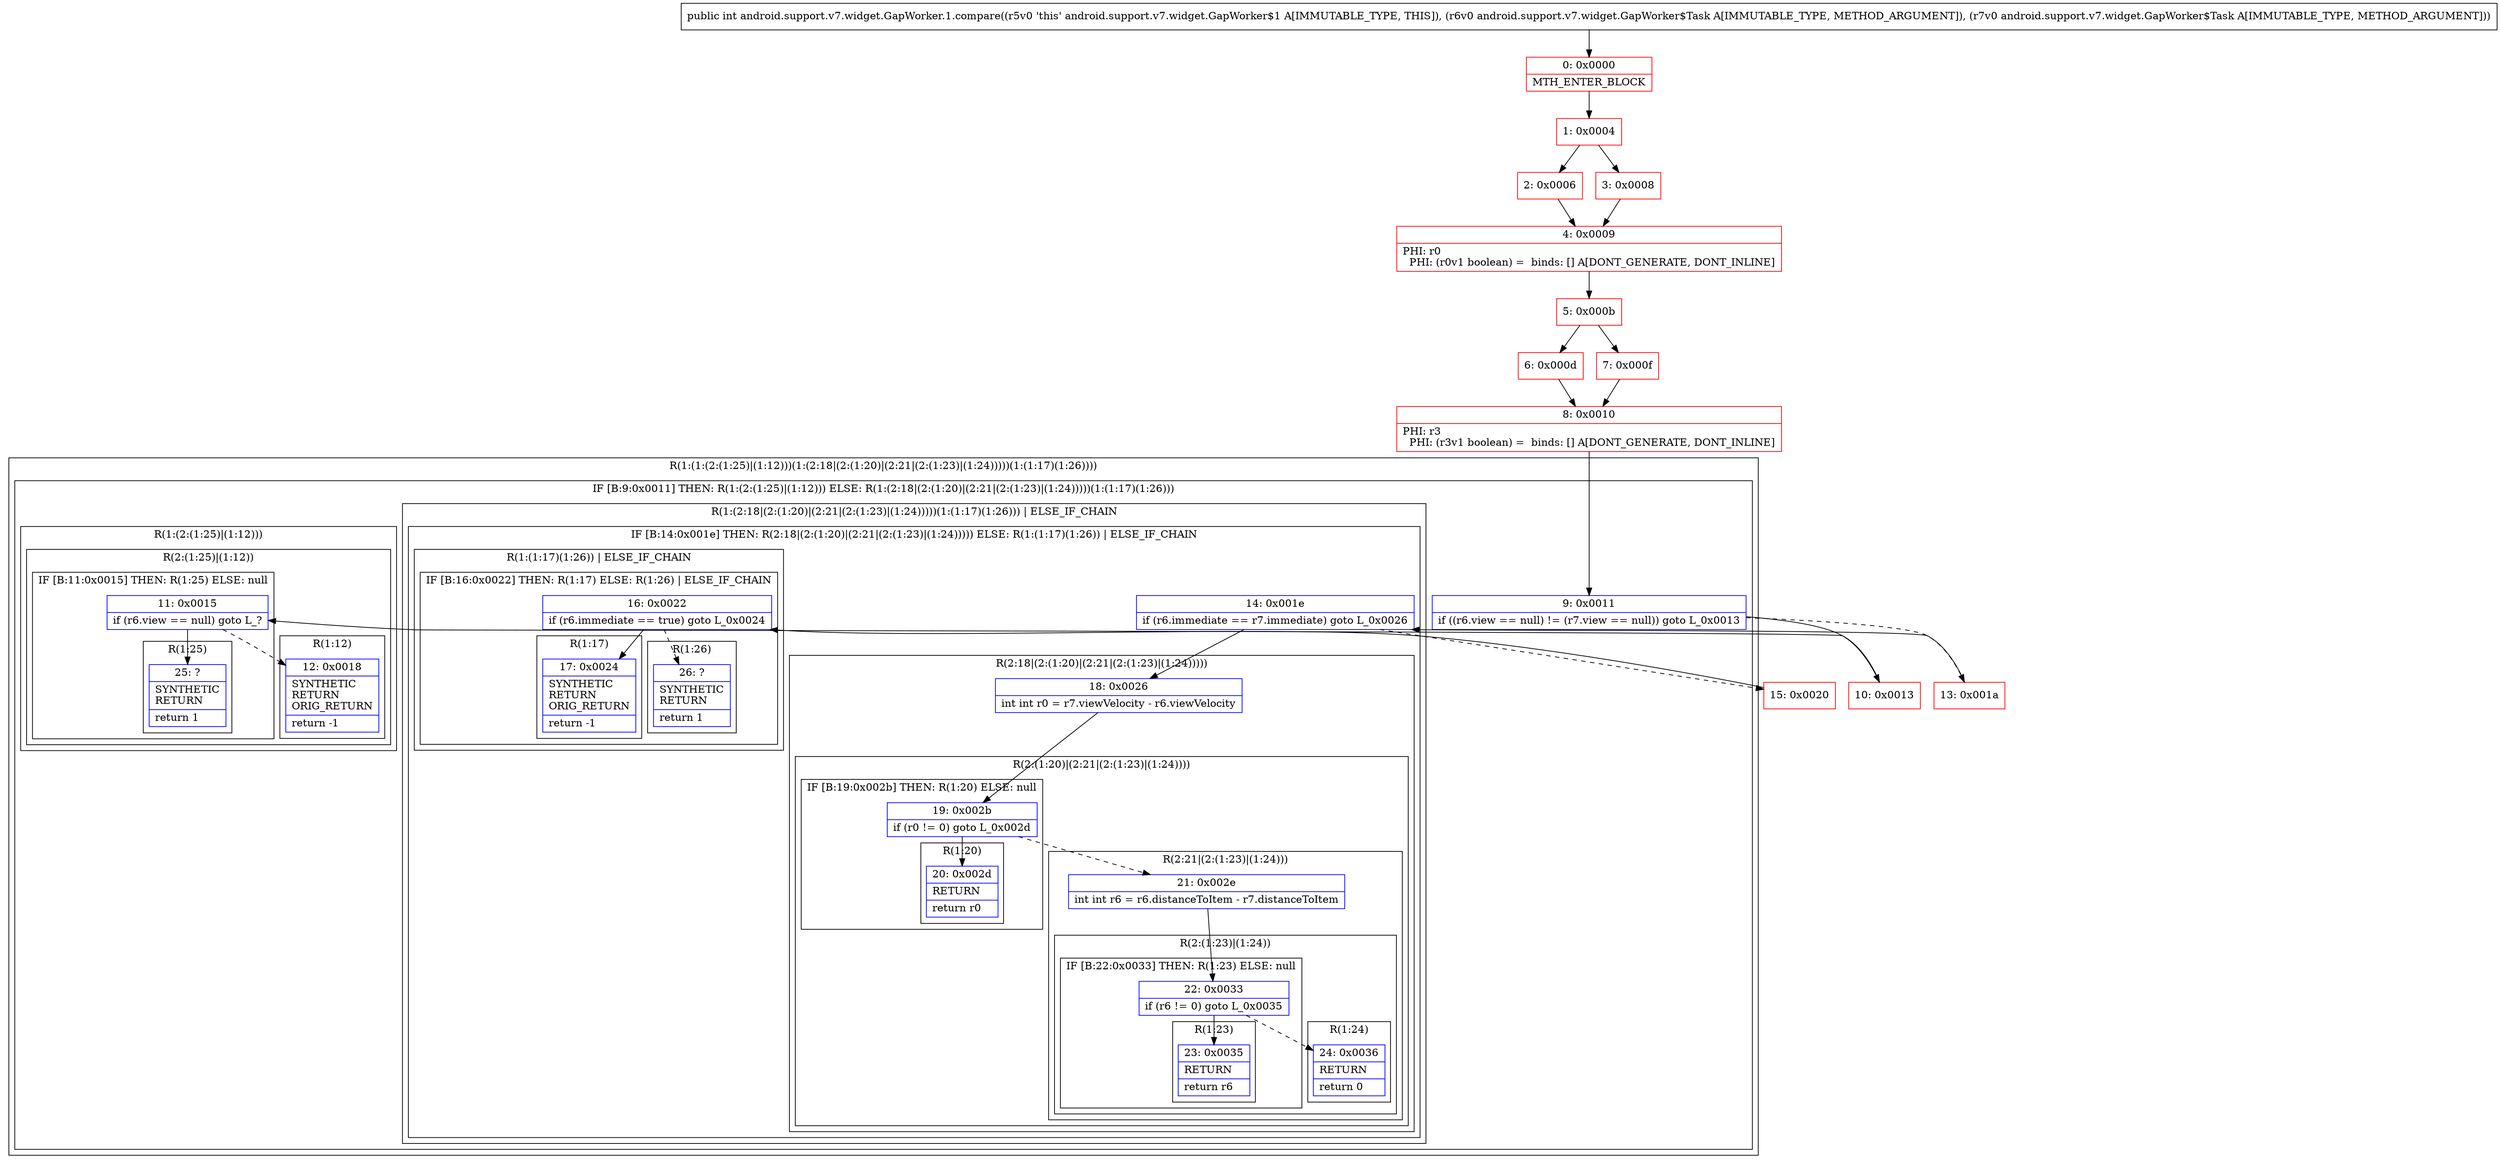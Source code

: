 digraph "CFG forandroid.support.v7.widget.GapWorker.1.compare(Landroid\/support\/v7\/widget\/GapWorker$Task;Landroid\/support\/v7\/widget\/GapWorker$Task;)I" {
subgraph cluster_Region_1850666670 {
label = "R(1:(1:(2:(1:25)|(1:12)))(1:(2:18|(2:(1:20)|(2:21|(2:(1:23)|(1:24)))))(1:(1:17)(1:26))))";
node [shape=record,color=blue];
subgraph cluster_IfRegion_1242475510 {
label = "IF [B:9:0x0011] THEN: R(1:(2:(1:25)|(1:12))) ELSE: R(1:(2:18|(2:(1:20)|(2:21|(2:(1:23)|(1:24)))))(1:(1:17)(1:26)))";
node [shape=record,color=blue];
Node_9 [shape=record,label="{9\:\ 0x0011|if ((r6.view == null) != (r7.view == null)) goto L_0x0013\l}"];
subgraph cluster_Region_480402389 {
label = "R(1:(2:(1:25)|(1:12)))";
node [shape=record,color=blue];
subgraph cluster_Region_89087789 {
label = "R(2:(1:25)|(1:12))";
node [shape=record,color=blue];
subgraph cluster_IfRegion_476965556 {
label = "IF [B:11:0x0015] THEN: R(1:25) ELSE: null";
node [shape=record,color=blue];
Node_11 [shape=record,label="{11\:\ 0x0015|if (r6.view == null) goto L_?\l}"];
subgraph cluster_Region_587445204 {
label = "R(1:25)";
node [shape=record,color=blue];
Node_25 [shape=record,label="{25\:\ ?|SYNTHETIC\lRETURN\l|return 1\l}"];
}
}
subgraph cluster_Region_770779282 {
label = "R(1:12)";
node [shape=record,color=blue];
Node_12 [shape=record,label="{12\:\ 0x0018|SYNTHETIC\lRETURN\lORIG_RETURN\l|return \-1\l}"];
}
}
}
subgraph cluster_Region_1387834422 {
label = "R(1:(2:18|(2:(1:20)|(2:21|(2:(1:23)|(1:24)))))(1:(1:17)(1:26))) | ELSE_IF_CHAIN\l";
node [shape=record,color=blue];
subgraph cluster_IfRegion_561235103 {
label = "IF [B:14:0x001e] THEN: R(2:18|(2:(1:20)|(2:21|(2:(1:23)|(1:24))))) ELSE: R(1:(1:17)(1:26)) | ELSE_IF_CHAIN\l";
node [shape=record,color=blue];
Node_14 [shape=record,label="{14\:\ 0x001e|if (r6.immediate == r7.immediate) goto L_0x0026\l}"];
subgraph cluster_Region_1914734605 {
label = "R(2:18|(2:(1:20)|(2:21|(2:(1:23)|(1:24)))))";
node [shape=record,color=blue];
Node_18 [shape=record,label="{18\:\ 0x0026|int int r0 = r7.viewVelocity \- r6.viewVelocity\l}"];
subgraph cluster_Region_525356662 {
label = "R(2:(1:20)|(2:21|(2:(1:23)|(1:24))))";
node [shape=record,color=blue];
subgraph cluster_IfRegion_1049699148 {
label = "IF [B:19:0x002b] THEN: R(1:20) ELSE: null";
node [shape=record,color=blue];
Node_19 [shape=record,label="{19\:\ 0x002b|if (r0 != 0) goto L_0x002d\l}"];
subgraph cluster_Region_1465134489 {
label = "R(1:20)";
node [shape=record,color=blue];
Node_20 [shape=record,label="{20\:\ 0x002d|RETURN\l|return r0\l}"];
}
}
subgraph cluster_Region_338372590 {
label = "R(2:21|(2:(1:23)|(1:24)))";
node [shape=record,color=blue];
Node_21 [shape=record,label="{21\:\ 0x002e|int int r6 = r6.distanceToItem \- r7.distanceToItem\l}"];
subgraph cluster_Region_994136246 {
label = "R(2:(1:23)|(1:24))";
node [shape=record,color=blue];
subgraph cluster_IfRegion_1656595846 {
label = "IF [B:22:0x0033] THEN: R(1:23) ELSE: null";
node [shape=record,color=blue];
Node_22 [shape=record,label="{22\:\ 0x0033|if (r6 != 0) goto L_0x0035\l}"];
subgraph cluster_Region_1426158046 {
label = "R(1:23)";
node [shape=record,color=blue];
Node_23 [shape=record,label="{23\:\ 0x0035|RETURN\l|return r6\l}"];
}
}
subgraph cluster_Region_747606772 {
label = "R(1:24)";
node [shape=record,color=blue];
Node_24 [shape=record,label="{24\:\ 0x0036|RETURN\l|return 0\l}"];
}
}
}
}
}
subgraph cluster_Region_325582022 {
label = "R(1:(1:17)(1:26)) | ELSE_IF_CHAIN\l";
node [shape=record,color=blue];
subgraph cluster_IfRegion_240726818 {
label = "IF [B:16:0x0022] THEN: R(1:17) ELSE: R(1:26) | ELSE_IF_CHAIN\l";
node [shape=record,color=blue];
Node_16 [shape=record,label="{16\:\ 0x0022|if (r6.immediate == true) goto L_0x0024\l}"];
subgraph cluster_Region_1068238527 {
label = "R(1:17)";
node [shape=record,color=blue];
Node_17 [shape=record,label="{17\:\ 0x0024|SYNTHETIC\lRETURN\lORIG_RETURN\l|return \-1\l}"];
}
subgraph cluster_Region_1877228428 {
label = "R(1:26)";
node [shape=record,color=blue];
Node_26 [shape=record,label="{26\:\ ?|SYNTHETIC\lRETURN\l|return 1\l}"];
}
}
}
}
}
}
}
Node_0 [shape=record,color=red,label="{0\:\ 0x0000|MTH_ENTER_BLOCK\l}"];
Node_1 [shape=record,color=red,label="{1\:\ 0x0004}"];
Node_2 [shape=record,color=red,label="{2\:\ 0x0006}"];
Node_3 [shape=record,color=red,label="{3\:\ 0x0008}"];
Node_4 [shape=record,color=red,label="{4\:\ 0x0009|PHI: r0 \l  PHI: (r0v1 boolean) =  binds: [] A[DONT_GENERATE, DONT_INLINE]\l}"];
Node_5 [shape=record,color=red,label="{5\:\ 0x000b}"];
Node_6 [shape=record,color=red,label="{6\:\ 0x000d}"];
Node_7 [shape=record,color=red,label="{7\:\ 0x000f}"];
Node_8 [shape=record,color=red,label="{8\:\ 0x0010|PHI: r3 \l  PHI: (r3v1 boolean) =  binds: [] A[DONT_GENERATE, DONT_INLINE]\l}"];
Node_10 [shape=record,color=red,label="{10\:\ 0x0013}"];
Node_13 [shape=record,color=red,label="{13\:\ 0x001a}"];
Node_15 [shape=record,color=red,label="{15\:\ 0x0020}"];
MethodNode[shape=record,label="{public int android.support.v7.widget.GapWorker.1.compare((r5v0 'this' android.support.v7.widget.GapWorker$1 A[IMMUTABLE_TYPE, THIS]), (r6v0 android.support.v7.widget.GapWorker$Task A[IMMUTABLE_TYPE, METHOD_ARGUMENT]), (r7v0 android.support.v7.widget.GapWorker$Task A[IMMUTABLE_TYPE, METHOD_ARGUMENT])) }"];
MethodNode -> Node_0;
Node_9 -> Node_10;
Node_9 -> Node_13[style=dashed];
Node_11 -> Node_12[style=dashed];
Node_11 -> Node_25;
Node_14 -> Node_15[style=dashed];
Node_14 -> Node_18;
Node_18 -> Node_19;
Node_19 -> Node_20;
Node_19 -> Node_21[style=dashed];
Node_21 -> Node_22;
Node_22 -> Node_23;
Node_22 -> Node_24[style=dashed];
Node_16 -> Node_17;
Node_16 -> Node_26[style=dashed];
Node_0 -> Node_1;
Node_1 -> Node_2;
Node_1 -> Node_3;
Node_2 -> Node_4;
Node_3 -> Node_4;
Node_4 -> Node_5;
Node_5 -> Node_6;
Node_5 -> Node_7;
Node_6 -> Node_8;
Node_7 -> Node_8;
Node_8 -> Node_9;
Node_10 -> Node_11;
Node_13 -> Node_14;
Node_15 -> Node_16;
}

